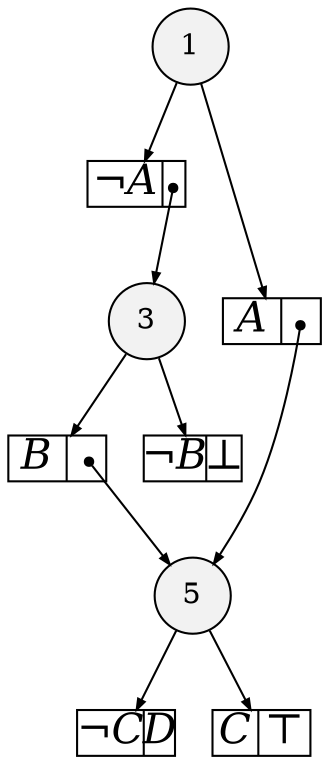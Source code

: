 
digraph sdd {

overlap=false

{rank=same; n12 }
{rank=same; n43 }
{rank=same; n14 }

n12 [label= "5",style=filled,fillcolor=gray95,shape=circle,height=.25,width=.25]; 
n12e0
      [label= "<L>&not;C|<R>D",
      shape=record,
      fontsize=20,
      fontname="Times-Italic",
      fillcolor=white,
      style=filled,
      fixedsize=true,
      height=.30, 
      width=.65];

n12->n12e0 [arrowsize=.50];
n12e1
      [label= "<L>C|<R>&#8868;",
      shape=record,
      fontsize=20,
      fontname="Times-Italic",
      fillcolor=white,
      style=filled,
      fixedsize=true,
      height=.30, 
      width=.65];

n12->n12e1 [arrowsize=.50];
n43 [label= "3",style=filled,fillcolor=gray95,shape=circle,height=.25,width=.25]; 
n43e0
      [label= "<L>B|<R>",
      shape=record,
      fontsize=20,
      fontname="Times-Italic",
      fillcolor=white,
      style=filled,
      fixedsize=true,
      height=.30, 
      width=.65];

n43->n43e0 [arrowsize=.50];
n43e0:R:c->n12 [arrowsize=.50,tailclip=false,arrowtail=dot,dir=both];
n43e1
      [label= "<L>&not;B|<R>&#8869;",
      shape=record,
      fontsize=20,
      fontname="Times-Italic",
      fillcolor=white,
      style=filled,
      fixedsize=true,
      height=.30, 
      width=.65];

n43->n43e1 [arrowsize=.50];
n14 [label= "1",style=filled,fillcolor=gray95,shape=circle,height=.25,width=.25]; 
n14e0
      [label= "<L>&not;A|<R>",
      shape=record,
      fontsize=20,
      fontname="Times-Italic",
      fillcolor=white,
      style=filled,
      fixedsize=true,
      height=.30, 
      width=.65];

n14->n14e0 [arrowsize=.50];
n14e0:R:c->n43 [arrowsize=.50,tailclip=false,arrowtail=dot,dir=both];
n14e1
      [label= "<L>A|<R>",
      shape=record,
      fontsize=20,
      fontname="Times-Italic",
      fillcolor=white,
      style=filled,
      fixedsize=true,
      height=.30, 
      width=.65];

n14->n14e1 [arrowsize=.50];
n14e1:R:c->n12 [arrowsize=.50,tailclip=false,arrowtail=dot,dir=both];


}
